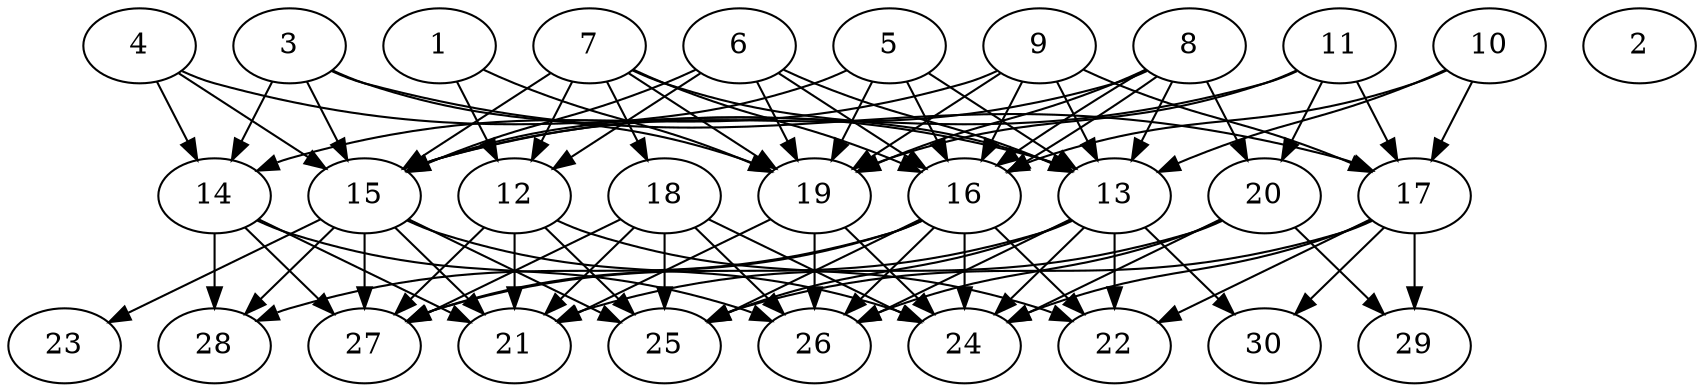// DAG automatically generated by daggen at Thu Oct  3 14:04:18 2019
// ./daggen --dot -n 30 --ccr 0.5 --fat 0.7 --regular 0.5 --density 0.7 --mindata 5242880 --maxdata 52428800 
digraph G {
  1 [size="65890304", alpha="0.01", expect_size="32945152"] 
  1 -> 12 [size ="32945152"]
  1 -> 19 [size ="32945152"]
  2 [size="26601472", alpha="0.15", expect_size="13300736"] 
  3 [size="35110912", alpha="0.07", expect_size="17555456"] 
  3 -> 14 [size ="17555456"]
  3 -> 15 [size ="17555456"]
  3 -> 17 [size ="17555456"]
  3 -> 19 [size ="17555456"]
  4 [size="97880064", alpha="0.05", expect_size="48940032"] 
  4 -> 13 [size ="48940032"]
  4 -> 14 [size ="48940032"]
  4 -> 15 [size ="48940032"]
  5 [size="45467648", alpha="0.07", expect_size="22733824"] 
  5 -> 13 [size ="22733824"]
  5 -> 15 [size ="22733824"]
  5 -> 16 [size ="22733824"]
  5 -> 19 [size ="22733824"]
  6 [size="25298944", alpha="0.13", expect_size="12649472"] 
  6 -> 12 [size ="12649472"]
  6 -> 13 [size ="12649472"]
  6 -> 15 [size ="12649472"]
  6 -> 16 [size ="12649472"]
  6 -> 19 [size ="12649472"]
  7 [size="50528256", alpha="0.19", expect_size="25264128"] 
  7 -> 12 [size ="25264128"]
  7 -> 13 [size ="25264128"]
  7 -> 15 [size ="25264128"]
  7 -> 16 [size ="25264128"]
  7 -> 18 [size ="25264128"]
  7 -> 19 [size ="25264128"]
  8 [size="26058752", alpha="0.03", expect_size="13029376"] 
  8 -> 13 [size ="13029376"]
  8 -> 15 [size ="13029376"]
  8 -> 16 [size ="13029376"]
  8 -> 16 [size ="13029376"]
  8 -> 19 [size ="13029376"]
  8 -> 20 [size ="13029376"]
  9 [size="71458816", alpha="0.20", expect_size="35729408"] 
  9 -> 13 [size ="35729408"]
  9 -> 14 [size ="35729408"]
  9 -> 16 [size ="35729408"]
  9 -> 17 [size ="35729408"]
  9 -> 19 [size ="35729408"]
  10 [size="90398720", alpha="0.08", expect_size="45199360"] 
  10 -> 13 [size ="45199360"]
  10 -> 16 [size ="45199360"]
  10 -> 17 [size ="45199360"]
  11 [size="58548224", alpha="0.02", expect_size="29274112"] 
  11 -> 15 [size ="29274112"]
  11 -> 17 [size ="29274112"]
  11 -> 19 [size ="29274112"]
  11 -> 20 [size ="29274112"]
  12 [size="62027776", alpha="0.12", expect_size="31013888"] 
  12 -> 21 [size ="31013888"]
  12 -> 22 [size ="31013888"]
  12 -> 25 [size ="31013888"]
  12 -> 27 [size ="31013888"]
  13 [size="39917568", alpha="0.02", expect_size="19958784"] 
  13 -> 22 [size ="19958784"]
  13 -> 24 [size ="19958784"]
  13 -> 25 [size ="19958784"]
  13 -> 26 [size ="19958784"]
  13 -> 27 [size ="19958784"]
  13 -> 30 [size ="19958784"]
  14 [size="74721280", alpha="0.18", expect_size="37360640"] 
  14 -> 21 [size ="37360640"]
  14 -> 26 [size ="37360640"]
  14 -> 27 [size ="37360640"]
  14 -> 28 [size ="37360640"]
  15 [size="96747520", alpha="0.11", expect_size="48373760"] 
  15 -> 21 [size ="48373760"]
  15 -> 23 [size ="48373760"]
  15 -> 24 [size ="48373760"]
  15 -> 25 [size ="48373760"]
  15 -> 27 [size ="48373760"]
  15 -> 28 [size ="48373760"]
  16 [size="35155968", alpha="0.11", expect_size="17577984"] 
  16 -> 22 [size ="17577984"]
  16 -> 24 [size ="17577984"]
  16 -> 25 [size ="17577984"]
  16 -> 26 [size ="17577984"]
  16 -> 27 [size ="17577984"]
  16 -> 28 [size ="17577984"]
  17 [size="96727040", alpha="0.03", expect_size="48363520"] 
  17 -> 22 [size ="48363520"]
  17 -> 24 [size ="48363520"]
  17 -> 25 [size ="48363520"]
  17 -> 29 [size ="48363520"]
  17 -> 30 [size ="48363520"]
  18 [size="94334976", alpha="0.04", expect_size="47167488"] 
  18 -> 21 [size ="47167488"]
  18 -> 24 [size ="47167488"]
  18 -> 25 [size ="47167488"]
  18 -> 26 [size ="47167488"]
  18 -> 27 [size ="47167488"]
  19 [size="14139392", alpha="0.16", expect_size="7069696"] 
  19 -> 21 [size ="7069696"]
  19 -> 24 [size ="7069696"]
  19 -> 26 [size ="7069696"]
  20 [size="12193792", alpha="0.02", expect_size="6096896"] 
  20 -> 21 [size ="6096896"]
  20 -> 24 [size ="6096896"]
  20 -> 26 [size ="6096896"]
  20 -> 29 [size ="6096896"]
  21 [size="52113408", alpha="0.20", expect_size="26056704"] 
  22 [size="61698048", alpha="0.01", expect_size="30849024"] 
  23 [size="22208512", alpha="0.07", expect_size="11104256"] 
  24 [size="32391168", alpha="0.12", expect_size="16195584"] 
  25 [size="23883776", alpha="0.04", expect_size="11941888"] 
  26 [size="73576448", alpha="0.19", expect_size="36788224"] 
  27 [size="32690176", alpha="0.03", expect_size="16345088"] 
  28 [size="47759360", alpha="0.10", expect_size="23879680"] 
  29 [size="67244032", alpha="0.10", expect_size="33622016"] 
  30 [size="49080320", alpha="0.07", expect_size="24540160"] 
}
